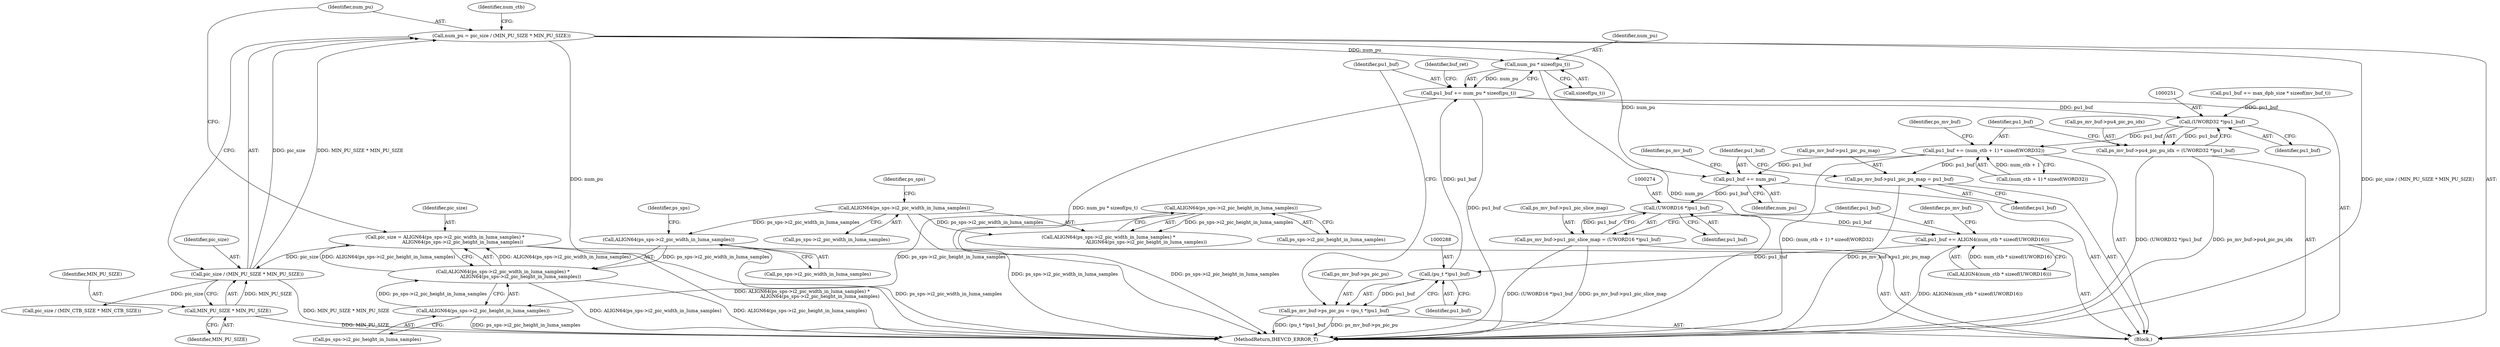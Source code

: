 digraph "0_Android_913d9e8d93d6b81bb8eac3fc2c1426651f5b259d_1@API" {
"1000292" [label="(Call,num_pu * sizeof(pu_t))"];
"1000215" [label="(Call,num_pu = pic_size / (MIN_PU_SIZE * MIN_PU_SIZE))"];
"1000217" [label="(Call,pic_size / (MIN_PU_SIZE * MIN_PU_SIZE))"];
"1000204" [label="(Call,pic_size = ALIGN64(ps_sps->i2_pic_width_in_luma_samples) *\n                        ALIGN64(ps_sps->i2_pic_height_in_luma_samples))"];
"1000206" [label="(Call,ALIGN64(ps_sps->i2_pic_width_in_luma_samples) *\n                        ALIGN64(ps_sps->i2_pic_height_in_luma_samples))"];
"1000207" [label="(Call,ALIGN64(ps_sps->i2_pic_width_in_luma_samples))"];
"1000182" [label="(Call,ALIGN64(ps_sps->i2_pic_width_in_luma_samples))"];
"1000211" [label="(Call,ALIGN64(ps_sps->i2_pic_height_in_luma_samples))"];
"1000186" [label="(Call,ALIGN64(ps_sps->i2_pic_height_in_luma_samples))"];
"1000219" [label="(Call,MIN_PU_SIZE * MIN_PU_SIZE)"];
"1000290" [label="(Call,pu1_buf += num_pu * sizeof(pu_t))"];
"1000250" [label="(Call,(UWORD32 *)pu1_buf)"];
"1000246" [label="(Call,ps_mv_buf->pu4_pic_pu_idx = (UWORD32 *)pu1_buf)"];
"1000253" [label="(Call,pu1_buf += (num_ctb + 1) * sizeof(WORD32))"];
"1000261" [label="(Call,ps_mv_buf->pu1_pic_pu_map = pu1_buf)"];
"1000266" [label="(Call,pu1_buf += num_pu)"];
"1000273" [label="(Call,(UWORD16 *)pu1_buf)"];
"1000269" [label="(Call,ps_mv_buf->pu1_pic_slice_map = (UWORD16 *)pu1_buf)"];
"1000276" [label="(Call,pu1_buf += ALIGN4(num_ctb * sizeof(UWORD16)))"];
"1000287" [label="(Call,(pu_t *)pu1_buf)"];
"1000283" [label="(Call,ps_mv_buf->ps_pic_pu = (pu_t *)pu1_buf)"];
"1000204" [label="(Call,pic_size = ALIGN64(ps_sps->i2_pic_width_in_luma_samples) *\n                        ALIGN64(ps_sps->i2_pic_height_in_luma_samples))"];
"1000261" [label="(Call,ps_mv_buf->pu1_pic_pu_map = pu1_buf)"];
"1000252" [label="(Identifier,pu1_buf)"];
"1000250" [label="(Call,(UWORD32 *)pu1_buf)"];
"1000265" [label="(Identifier,pu1_buf)"];
"1000283" [label="(Call,ps_mv_buf->ps_pic_pu = (pu_t *)pu1_buf)"];
"1000289" [label="(Identifier,pu1_buf)"];
"1000211" [label="(Call,ALIGN64(ps_sps->i2_pic_height_in_luma_samples))"];
"1000253" [label="(Call,pu1_buf += (num_ctb + 1) * sizeof(WORD32))"];
"1000291" [label="(Identifier,pu1_buf)"];
"1000273" [label="(Call,(UWORD16 *)pu1_buf)"];
"1000268" [label="(Identifier,num_pu)"];
"1000219" [label="(Call,MIN_PU_SIZE * MIN_PU_SIZE)"];
"1000213" [label="(Identifier,ps_sps)"];
"1000324" [label="(MethodReturn,IHEVCD_ERROR_T)"];
"1000287" [label="(Call,(pu_t *)pu1_buf)"];
"1000277" [label="(Identifier,pu1_buf)"];
"1000294" [label="(Call,sizeof(pu_t))"];
"1000208" [label="(Call,ps_sps->i2_pic_width_in_luma_samples)"];
"1000224" [label="(Call,pic_size / (MIN_CTB_SIZE * MIN_CTB_SIZE))"];
"1000254" [label="(Identifier,pu1_buf)"];
"1000276" [label="(Call,pu1_buf += ALIGN4(num_ctb * sizeof(UWORD16)))"];
"1000269" [label="(Call,ps_mv_buf->pu1_pic_slice_map = (UWORD16 *)pu1_buf)"];
"1000212" [label="(Call,ps_sps->i2_pic_height_in_luma_samples)"];
"1000157" [label="(Call,pu1_buf += max_dpb_size * sizeof(mv_buf_t))"];
"1000223" [label="(Identifier,num_ctb)"];
"1000218" [label="(Identifier,pic_size)"];
"1000292" [label="(Call,num_pu * sizeof(pu_t))"];
"1000266" [label="(Call,pu1_buf += num_pu)"];
"1000216" [label="(Identifier,num_pu)"];
"1000182" [label="(Call,ALIGN64(ps_sps->i2_pic_width_in_luma_samples))"];
"1000275" [label="(Identifier,pu1_buf)"];
"1000270" [label="(Call,ps_mv_buf->pu1_pic_slice_map)"];
"1000262" [label="(Call,ps_mv_buf->pu1_pic_pu_map)"];
"1000255" [label="(Call,(num_ctb + 1) * sizeof(WORD32))"];
"1000186" [label="(Call,ALIGN64(ps_sps->i2_pic_height_in_luma_samples))"];
"1000284" [label="(Call,ps_mv_buf->ps_pic_pu)"];
"1000297" [label="(Identifier,buf_ret)"];
"1000293" [label="(Identifier,num_pu)"];
"1000188" [label="(Identifier,ps_sps)"];
"1000221" [label="(Identifier,MIN_PU_SIZE)"];
"1000187" [label="(Call,ps_sps->i2_pic_height_in_luma_samples)"];
"1000247" [label="(Call,ps_mv_buf->pu4_pic_pu_idx)"];
"1000267" [label="(Identifier,pu1_buf)"];
"1000278" [label="(Call,ALIGN4(num_ctb * sizeof(UWORD16)))"];
"1000183" [label="(Call,ps_sps->i2_pic_width_in_luma_samples)"];
"1000263" [label="(Identifier,ps_mv_buf)"];
"1000220" [label="(Identifier,MIN_PU_SIZE)"];
"1000199" [label="(Block,)"];
"1000271" [label="(Identifier,ps_mv_buf)"];
"1000246" [label="(Call,ps_mv_buf->pu4_pic_pu_idx = (UWORD32 *)pu1_buf)"];
"1000206" [label="(Call,ALIGN64(ps_sps->i2_pic_width_in_luma_samples) *\n                        ALIGN64(ps_sps->i2_pic_height_in_luma_samples))"];
"1000215" [label="(Call,num_pu = pic_size / (MIN_PU_SIZE * MIN_PU_SIZE))"];
"1000205" [label="(Identifier,pic_size)"];
"1000290" [label="(Call,pu1_buf += num_pu * sizeof(pu_t))"];
"1000285" [label="(Identifier,ps_mv_buf)"];
"1000181" [label="(Call,ALIGN64(ps_sps->i2_pic_width_in_luma_samples) *\n                                                   ALIGN64(ps_sps->i2_pic_height_in_luma_samples))"];
"1000207" [label="(Call,ALIGN64(ps_sps->i2_pic_width_in_luma_samples))"];
"1000217" [label="(Call,pic_size / (MIN_PU_SIZE * MIN_PU_SIZE))"];
"1000292" -> "1000290"  [label="AST: "];
"1000292" -> "1000294"  [label="CFG: "];
"1000293" -> "1000292"  [label="AST: "];
"1000294" -> "1000292"  [label="AST: "];
"1000290" -> "1000292"  [label="CFG: "];
"1000292" -> "1000324"  [label="DDG: num_pu"];
"1000292" -> "1000290"  [label="DDG: num_pu"];
"1000215" -> "1000292"  [label="DDG: num_pu"];
"1000215" -> "1000199"  [label="AST: "];
"1000215" -> "1000217"  [label="CFG: "];
"1000216" -> "1000215"  [label="AST: "];
"1000217" -> "1000215"  [label="AST: "];
"1000223" -> "1000215"  [label="CFG: "];
"1000215" -> "1000324"  [label="DDG: num_pu"];
"1000215" -> "1000324"  [label="DDG: pic_size / (MIN_PU_SIZE * MIN_PU_SIZE)"];
"1000217" -> "1000215"  [label="DDG: pic_size"];
"1000217" -> "1000215"  [label="DDG: MIN_PU_SIZE * MIN_PU_SIZE"];
"1000215" -> "1000266"  [label="DDG: num_pu"];
"1000217" -> "1000219"  [label="CFG: "];
"1000218" -> "1000217"  [label="AST: "];
"1000219" -> "1000217"  [label="AST: "];
"1000217" -> "1000324"  [label="DDG: MIN_PU_SIZE * MIN_PU_SIZE"];
"1000204" -> "1000217"  [label="DDG: pic_size"];
"1000219" -> "1000217"  [label="DDG: MIN_PU_SIZE"];
"1000217" -> "1000224"  [label="DDG: pic_size"];
"1000204" -> "1000199"  [label="AST: "];
"1000204" -> "1000206"  [label="CFG: "];
"1000205" -> "1000204"  [label="AST: "];
"1000206" -> "1000204"  [label="AST: "];
"1000216" -> "1000204"  [label="CFG: "];
"1000204" -> "1000324"  [label="DDG: ALIGN64(ps_sps->i2_pic_width_in_luma_samples) *\n                        ALIGN64(ps_sps->i2_pic_height_in_luma_samples)"];
"1000206" -> "1000204"  [label="DDG: ALIGN64(ps_sps->i2_pic_width_in_luma_samples)"];
"1000206" -> "1000204"  [label="DDG: ALIGN64(ps_sps->i2_pic_height_in_luma_samples)"];
"1000206" -> "1000211"  [label="CFG: "];
"1000207" -> "1000206"  [label="AST: "];
"1000211" -> "1000206"  [label="AST: "];
"1000206" -> "1000324"  [label="DDG: ALIGN64(ps_sps->i2_pic_width_in_luma_samples)"];
"1000206" -> "1000324"  [label="DDG: ALIGN64(ps_sps->i2_pic_height_in_luma_samples)"];
"1000207" -> "1000206"  [label="DDG: ps_sps->i2_pic_width_in_luma_samples"];
"1000211" -> "1000206"  [label="DDG: ps_sps->i2_pic_height_in_luma_samples"];
"1000207" -> "1000208"  [label="CFG: "];
"1000208" -> "1000207"  [label="AST: "];
"1000213" -> "1000207"  [label="CFG: "];
"1000207" -> "1000324"  [label="DDG: ps_sps->i2_pic_width_in_luma_samples"];
"1000182" -> "1000207"  [label="DDG: ps_sps->i2_pic_width_in_luma_samples"];
"1000182" -> "1000181"  [label="AST: "];
"1000182" -> "1000183"  [label="CFG: "];
"1000183" -> "1000182"  [label="AST: "];
"1000188" -> "1000182"  [label="CFG: "];
"1000182" -> "1000324"  [label="DDG: ps_sps->i2_pic_width_in_luma_samples"];
"1000182" -> "1000181"  [label="DDG: ps_sps->i2_pic_width_in_luma_samples"];
"1000211" -> "1000212"  [label="CFG: "];
"1000212" -> "1000211"  [label="AST: "];
"1000211" -> "1000324"  [label="DDG: ps_sps->i2_pic_height_in_luma_samples"];
"1000186" -> "1000211"  [label="DDG: ps_sps->i2_pic_height_in_luma_samples"];
"1000186" -> "1000181"  [label="AST: "];
"1000186" -> "1000187"  [label="CFG: "];
"1000187" -> "1000186"  [label="AST: "];
"1000181" -> "1000186"  [label="CFG: "];
"1000186" -> "1000324"  [label="DDG: ps_sps->i2_pic_height_in_luma_samples"];
"1000186" -> "1000181"  [label="DDG: ps_sps->i2_pic_height_in_luma_samples"];
"1000219" -> "1000221"  [label="CFG: "];
"1000220" -> "1000219"  [label="AST: "];
"1000221" -> "1000219"  [label="AST: "];
"1000219" -> "1000324"  [label="DDG: MIN_PU_SIZE"];
"1000290" -> "1000199"  [label="AST: "];
"1000291" -> "1000290"  [label="AST: "];
"1000297" -> "1000290"  [label="CFG: "];
"1000290" -> "1000324"  [label="DDG: pu1_buf"];
"1000290" -> "1000324"  [label="DDG: num_pu * sizeof(pu_t)"];
"1000290" -> "1000250"  [label="DDG: pu1_buf"];
"1000287" -> "1000290"  [label="DDG: pu1_buf"];
"1000250" -> "1000246"  [label="AST: "];
"1000250" -> "1000252"  [label="CFG: "];
"1000251" -> "1000250"  [label="AST: "];
"1000252" -> "1000250"  [label="AST: "];
"1000246" -> "1000250"  [label="CFG: "];
"1000250" -> "1000246"  [label="DDG: pu1_buf"];
"1000157" -> "1000250"  [label="DDG: pu1_buf"];
"1000250" -> "1000253"  [label="DDG: pu1_buf"];
"1000246" -> "1000199"  [label="AST: "];
"1000247" -> "1000246"  [label="AST: "];
"1000254" -> "1000246"  [label="CFG: "];
"1000246" -> "1000324"  [label="DDG: (UWORD32 *)pu1_buf"];
"1000246" -> "1000324"  [label="DDG: ps_mv_buf->pu4_pic_pu_idx"];
"1000253" -> "1000199"  [label="AST: "];
"1000253" -> "1000255"  [label="CFG: "];
"1000254" -> "1000253"  [label="AST: "];
"1000255" -> "1000253"  [label="AST: "];
"1000263" -> "1000253"  [label="CFG: "];
"1000253" -> "1000324"  [label="DDG: (num_ctb + 1) * sizeof(WORD32)"];
"1000255" -> "1000253"  [label="DDG: num_ctb + 1"];
"1000253" -> "1000261"  [label="DDG: pu1_buf"];
"1000253" -> "1000266"  [label="DDG: pu1_buf"];
"1000261" -> "1000199"  [label="AST: "];
"1000261" -> "1000265"  [label="CFG: "];
"1000262" -> "1000261"  [label="AST: "];
"1000265" -> "1000261"  [label="AST: "];
"1000267" -> "1000261"  [label="CFG: "];
"1000261" -> "1000324"  [label="DDG: ps_mv_buf->pu1_pic_pu_map"];
"1000266" -> "1000199"  [label="AST: "];
"1000266" -> "1000268"  [label="CFG: "];
"1000267" -> "1000266"  [label="AST: "];
"1000268" -> "1000266"  [label="AST: "];
"1000271" -> "1000266"  [label="CFG: "];
"1000266" -> "1000273"  [label="DDG: pu1_buf"];
"1000273" -> "1000269"  [label="AST: "];
"1000273" -> "1000275"  [label="CFG: "];
"1000274" -> "1000273"  [label="AST: "];
"1000275" -> "1000273"  [label="AST: "];
"1000269" -> "1000273"  [label="CFG: "];
"1000273" -> "1000269"  [label="DDG: pu1_buf"];
"1000273" -> "1000276"  [label="DDG: pu1_buf"];
"1000269" -> "1000199"  [label="AST: "];
"1000270" -> "1000269"  [label="AST: "];
"1000277" -> "1000269"  [label="CFG: "];
"1000269" -> "1000324"  [label="DDG: (UWORD16 *)pu1_buf"];
"1000269" -> "1000324"  [label="DDG: ps_mv_buf->pu1_pic_slice_map"];
"1000276" -> "1000199"  [label="AST: "];
"1000276" -> "1000278"  [label="CFG: "];
"1000277" -> "1000276"  [label="AST: "];
"1000278" -> "1000276"  [label="AST: "];
"1000285" -> "1000276"  [label="CFG: "];
"1000276" -> "1000324"  [label="DDG: ALIGN4(num_ctb * sizeof(UWORD16))"];
"1000278" -> "1000276"  [label="DDG: num_ctb * sizeof(UWORD16)"];
"1000276" -> "1000287"  [label="DDG: pu1_buf"];
"1000287" -> "1000283"  [label="AST: "];
"1000287" -> "1000289"  [label="CFG: "];
"1000288" -> "1000287"  [label="AST: "];
"1000289" -> "1000287"  [label="AST: "];
"1000283" -> "1000287"  [label="CFG: "];
"1000287" -> "1000283"  [label="DDG: pu1_buf"];
"1000283" -> "1000199"  [label="AST: "];
"1000284" -> "1000283"  [label="AST: "];
"1000291" -> "1000283"  [label="CFG: "];
"1000283" -> "1000324"  [label="DDG: ps_mv_buf->ps_pic_pu"];
"1000283" -> "1000324"  [label="DDG: (pu_t *)pu1_buf"];
}
